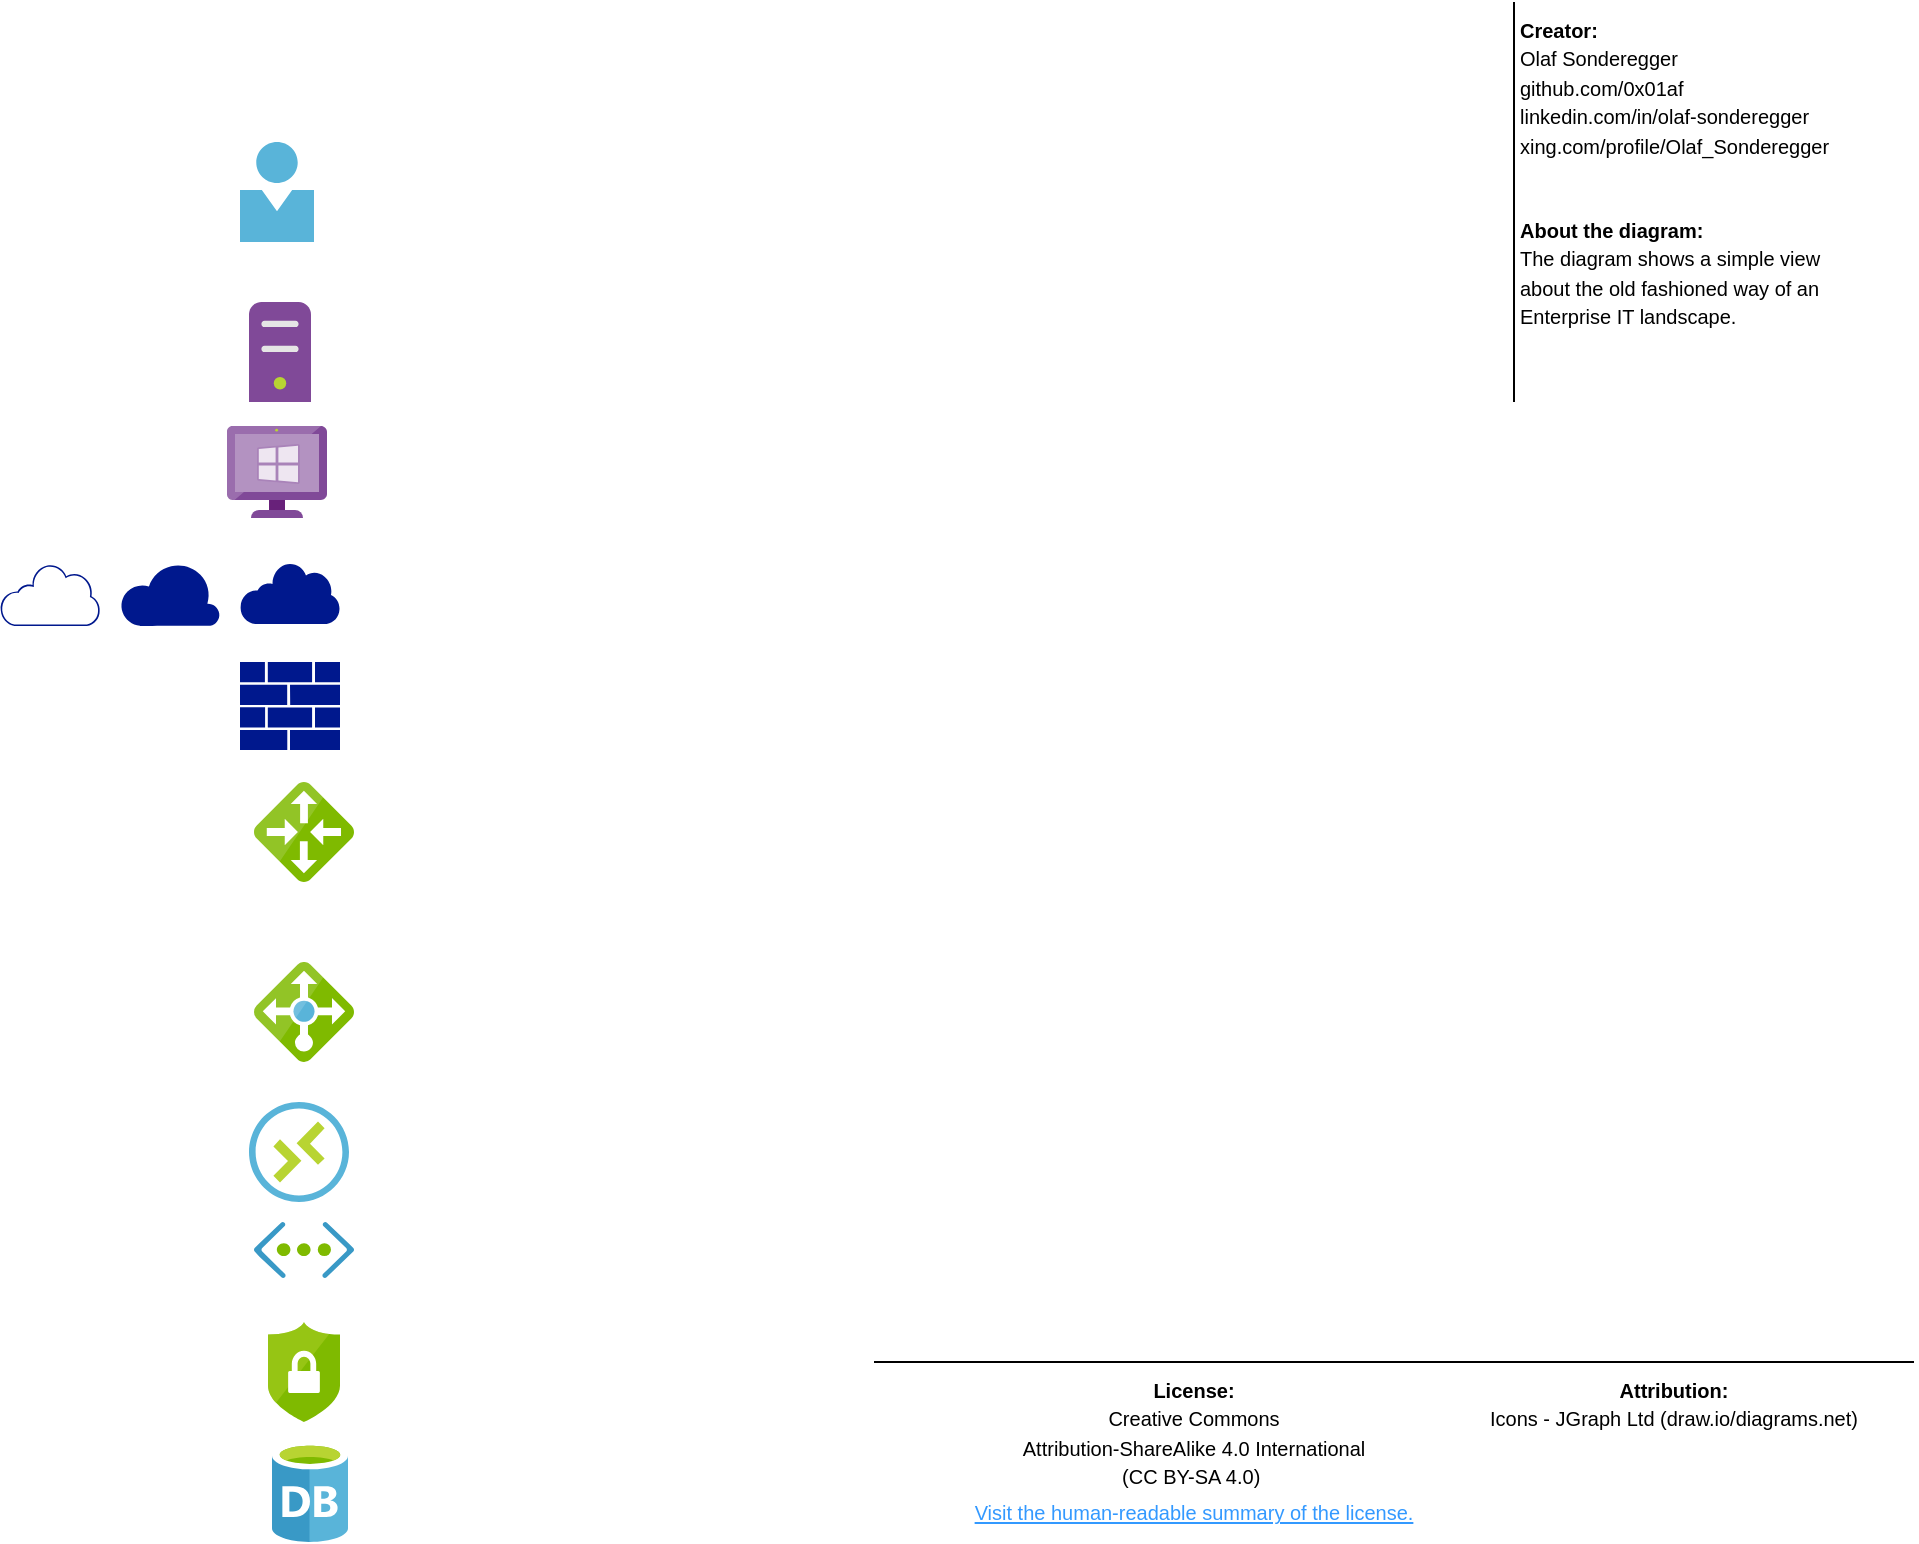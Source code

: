 <mxfile compressed="false" version="14.5.8" type="github"><diagram id="ZVO0Fhur35JR0YGxQ9UY" name="Seite-1"><mxGraphModel dx="1422" dy="763" grid="1" gridSize="10" guides="1" tooltips="1" connect="1" arrows="1" fold="1" page="1" pageScale="1" pageWidth="1169" pageHeight="827" math="0" shadow="0"><root><object label="" about-the-diagram="The diagram shows a simple view about the old fashioned way of an Enterprise IT landscape." attribution="Icons - JGraph Ltd (draw.io/diagrams.net)&#xA;" id="0"><mxCell/></object><mxCell id="1" value="Diagram" style="" parent="0"/><object label="" placeholders="1" id="Us0tkAonbupxkOzrzS68-10"><mxCell style="group;sketch=0;editable=0;resizable=0;" parent="1" vertex="1" connectable="0"><mxGeometry x="960" y="40" width="161" height="200" as="geometry"/></mxCell></object><mxCell id="Us0tkAonbupxkOzrzS68-3" value="&lt;font style=&quot;font-size: 10px&quot;&gt;&lt;b&gt;Creator:&lt;/b&gt;&lt;br&gt;Olaf Sonderegger&lt;br&gt;github.com/0x01af&lt;br&gt;linkedin.com/in/olaf-sonderegger&lt;br&gt;xing.com/profile/Olaf_Sonderegger&lt;span&gt;&lt;br&gt;&lt;/span&gt;&lt;/font&gt;" style="text;html=1;strokeColor=none;fillColor=none;align=left;verticalAlign=top;whiteSpace=wrap;rounded=0;sketch=0;editable=0;" parent="Us0tkAonbupxkOzrzS68-10" vertex="1"><mxGeometry x="1" width="160" height="80" as="geometry"/></mxCell><mxCell id="Us0tkAonbupxkOzrzS68-5" value="" style="endArrow=none;html=1;fontColor=#3399FF;sketch=0;editable=0;" parent="Us0tkAonbupxkOzrzS68-10" edge="1"><mxGeometry width="50" height="50" as="geometry"><mxPoint as="sourcePoint"/><mxPoint y="200" as="targetPoint"/></mxGeometry></mxCell><object label="&lt;font style=&quot;font-size: 10px&quot;&gt;&lt;b&gt;About the diagram:&lt;/b&gt;&lt;br&gt;%about-the-diagram%&lt;span&gt;&lt;br&gt;&lt;/span&gt;&lt;/font&gt;" placeholders="1" id="Us0tkAonbupxkOzrzS68-6"><mxCell style="text;html=1;strokeColor=none;fillColor=none;align=left;verticalAlign=top;whiteSpace=wrap;rounded=0;sketch=0;editable=0;" parent="Us0tkAonbupxkOzrzS68-10" vertex="1"><mxGeometry x="1" y="100" width="160" height="80" as="geometry"/></mxCell></object><object label="" placeholders="1" id="Us0tkAonbupxkOzrzS68-23"><mxCell style="group;resizable=0;editable=0;" parent="1" vertex="1" connectable="0"><mxGeometry x="640" y="720" width="520" height="80" as="geometry"/></mxCell></object><mxCell id="Us0tkAonbupxkOzrzS68-1" value="&lt;font style=&quot;font-size: 10px&quot;&gt;&lt;b&gt;License:&lt;/b&gt;&lt;br&gt;Creative Commons&lt;br&gt;&lt;span&gt;Attribution-ShareAlike 4.0 International&lt;br&gt;&lt;/span&gt;&lt;span&gt;(CC BY-SA 4.0)&amp;nbsp;&lt;/span&gt;&lt;span&gt;&lt;br&gt;&lt;/span&gt;&lt;/font&gt;" style="text;html=1;strokeColor=none;fillColor=none;align=center;verticalAlign=top;whiteSpace=wrap;rounded=0;" parent="Us0tkAonbupxkOzrzS68-23" vertex="1"><mxGeometry x="40" width="240" height="70" as="geometry"/></mxCell><UserObject label="&lt;font style=&quot;font-size: 10px&quot;&gt;Visit the&amp;nbsp;&lt;span class=&quot;summary&quot;&gt;human-readable summary of the license.&lt;/span&gt;&lt;/font&gt;" link="https://creativecommons.org/licenses/by-sa/4.0/deed.en" linkTarget="_blank" id="Us0tkAonbupxkOzrzS68-2"><mxCell style="text;whiteSpace=wrap;html=1;rounded=0;align=center;verticalAlign=middle;fontColor=#3399FF;fontStyle=4" parent="Us0tkAonbupxkOzrzS68-23" vertex="1"><mxGeometry x="40" y="70" width="240" height="10" as="geometry"/></mxCell></UserObject><mxCell id="Us0tkAonbupxkOzrzS68-4" value="" style="endArrow=none;html=1;fontColor=#3399FF;entryX=1;entryY=0;entryDx=0;entryDy=0;" parent="Us0tkAonbupxkOzrzS68-23" target="Us0tkAonbupxkOzrzS68-16" edge="1"><mxGeometry width="50" height="50" as="geometry"><mxPoint as="sourcePoint"/><mxPoint x="520" y="-10" as="targetPoint"/></mxGeometry></mxCell><object label="&lt;font style=&quot;font-size: 10px&quot;&gt;&lt;b&gt;Attribution:&lt;br&gt;&lt;/b&gt;&lt;span&gt;%attribution%&lt;br&gt;&lt;/span&gt;&lt;/font&gt;" placeholders="1" id="Us0tkAonbupxkOzrzS68-16"><mxCell style="text;html=1;strokeColor=none;fillColor=none;align=center;verticalAlign=top;whiteSpace=wrap;rounded=0;" parent="Us0tkAonbupxkOzrzS68-23" vertex="1"><mxGeometry x="280" width="240" height="80" as="geometry"/></mxCell></object><mxCell id="Us0tkAonbupxkOzrzS68-25" value="" style="aspect=fixed;html=1;points=[];align=center;image;fontSize=12;image=img/lib/mscae/Virtual_Network.svg;" parent="1" vertex="1"><mxGeometry x="330" y="650" width="50" height="28.0" as="geometry"/></mxCell><mxCell id="Us0tkAonbupxkOzrzS68-26" value="" style="aspect=fixed;html=1;points=[];align=center;image;fontSize=12;image=img/lib/mscae/Connections.svg;" parent="1" vertex="1"><mxGeometry x="327.5" y="590" width="50" height="50" as="geometry"/></mxCell><mxCell id="Us0tkAonbupxkOzrzS68-27" value="" style="aspect=fixed;html=1;points=[];align=center;image;fontSize=12;image=img/lib/mscae/Local_Network_Gateways.svg;" parent="1" vertex="1"><mxGeometry x="330" y="430" width="50" height="50" as="geometry"/></mxCell><mxCell id="Us0tkAonbupxkOzrzS68-28" value="" style="aspect=fixed;html=1;points=[];align=center;image;fontSize=12;image=img/lib/mscae/Load_Balancer_feature.svg;" parent="1" vertex="1"><mxGeometry x="330" y="520" width="50" height="50" as="geometry"/></mxCell><mxCell id="Us0tkAonbupxkOzrzS68-32" value="" style="aspect=fixed;pointerEvents=1;shadow=0;dashed=0;html=1;strokeColor=none;labelPosition=center;verticalLabelPosition=bottom;verticalAlign=top;align=center;fillColor=#00188D;shape=mxgraph.azure.cloud;fontColor=#3399FF;" parent="1" vertex="1"><mxGeometry x="263" y="320" width="50" height="32" as="geometry"/></mxCell><mxCell id="Us0tkAonbupxkOzrzS68-33" value="" style="aspect=fixed;pointerEvents=1;shadow=0;dashed=0;html=1;strokeColor=none;labelPosition=center;verticalLabelPosition=bottom;verticalAlign=top;align=center;fillColor=#00188D;shape=mxgraph.mscae.enterprise.internet;fontColor=#3399FF;" parent="1" vertex="1"><mxGeometry x="323" y="320" width="50" height="31" as="geometry"/></mxCell><mxCell id="Us0tkAonbupxkOzrzS68-34" value="" style="aspect=fixed;pointerEvents=1;shadow=0;dashed=0;html=1;strokeColor=none;labelPosition=center;verticalLabelPosition=bottom;verticalAlign=top;align=center;fillColor=#00188D;shape=mxgraph.mscae.enterprise.internet_hollow;fontColor=#3399FF;" parent="1" vertex="1"><mxGeometry x="203" y="321" width="50" height="31" as="geometry"/></mxCell><mxCell id="Us0tkAonbupxkOzrzS68-41" value="" style="aspect=fixed;html=1;points=[];align=center;image;fontSize=12;image=img/lib/mscae/Person.svg;" parent="1" vertex="1"><mxGeometry x="323" y="110" width="37" height="50" as="geometry"/></mxCell><mxCell id="Us0tkAonbupxkOzrzS68-43" value="" style="aspect=fixed;html=1;points=[];align=center;image;fontSize=12;image=img/lib/mscae/Security_Center.svg;" parent="1" vertex="1"><mxGeometry x="337" y="700" width="36" height="50" as="geometry"/></mxCell><mxCell id="Us0tkAonbupxkOzrzS68-44" value="" style="aspect=fixed;html=1;points=[];align=center;image;fontSize=12;image=img/lib/mscae/Non_Azure_Machine.svg;" parent="1" vertex="1"><mxGeometry x="327.5" y="190" width="31" height="50" as="geometry"/></mxCell><mxCell id="Us0tkAonbupxkOzrzS68-45" value="" style="aspect=fixed;html=1;points=[];align=center;image;fontSize=12;image=img/lib/mscae/VM_Windows_Non_Azure.svg;" parent="1" vertex="1"><mxGeometry x="316.5" y="252" width="50" height="46" as="geometry"/></mxCell><mxCell id="Us0tkAonbupxkOzrzS68-46" value="" style="aspect=fixed;html=1;points=[];align=center;image;fontSize=12;image=img/lib/mscae/Database_General.svg;" parent="1" vertex="1"><mxGeometry x="339" y="760" width="38" height="50" as="geometry"/></mxCell><mxCell id="Us0tkAonbupxkOzrzS68-53" value="" style="aspect=fixed;pointerEvents=1;shadow=0;dashed=0;html=1;strokeColor=none;labelPosition=center;verticalLabelPosition=bottom;verticalAlign=top;align=center;fillColor=#00188D;shape=mxgraph.mscae.enterprise.firewall;fontColor=#3399FF;" parent="1" vertex="1"><mxGeometry x="323" y="370" width="50" height="44" as="geometry"/></mxCell></root></mxGraphModel></diagram></mxfile>